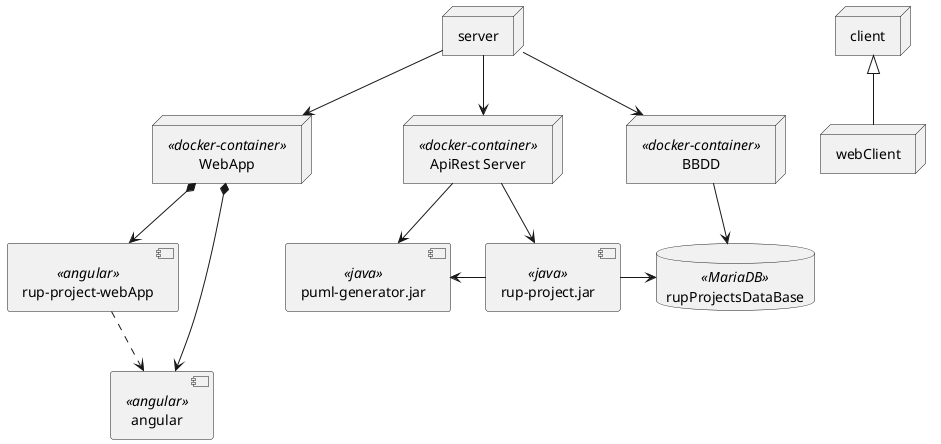 @startuml

node client
node server

'together con todas las del servidor
' '' con las del cliente

node webAppContainer <<docker-container>> as "WebApp"
node webServerContainer <<docker-container>>  as "ApiRest Server"
node databaseContainer <<docker-container>>  as "BBDD"

node webClient
client <|-- webClient

component webApp as "rup-project-webApp" <<angular>>
component angular as "angular" <<angular>>
component webServerApp as "rup-project.jar" <<java>>
component pumlGenerator as "puml-generator.jar" <<java>>
database rupProjectsDataBase as "rupProjectsDataBase" <<MariaDB>>

server --> webAppContainer
server --> webServerContainer
server --> databaseContainer
webAppContainer *--> webApp
webAppContainer *--> angular
webApp .down.>angular
webServerContainer --> webServerApp
webServerContainer --> pumlGenerator
webServerApp -left-> pumlGenerator
databaseContainer --> rupProjectsDataBase
webServerApp -right-> rupProjectsDataBase

@enduml
